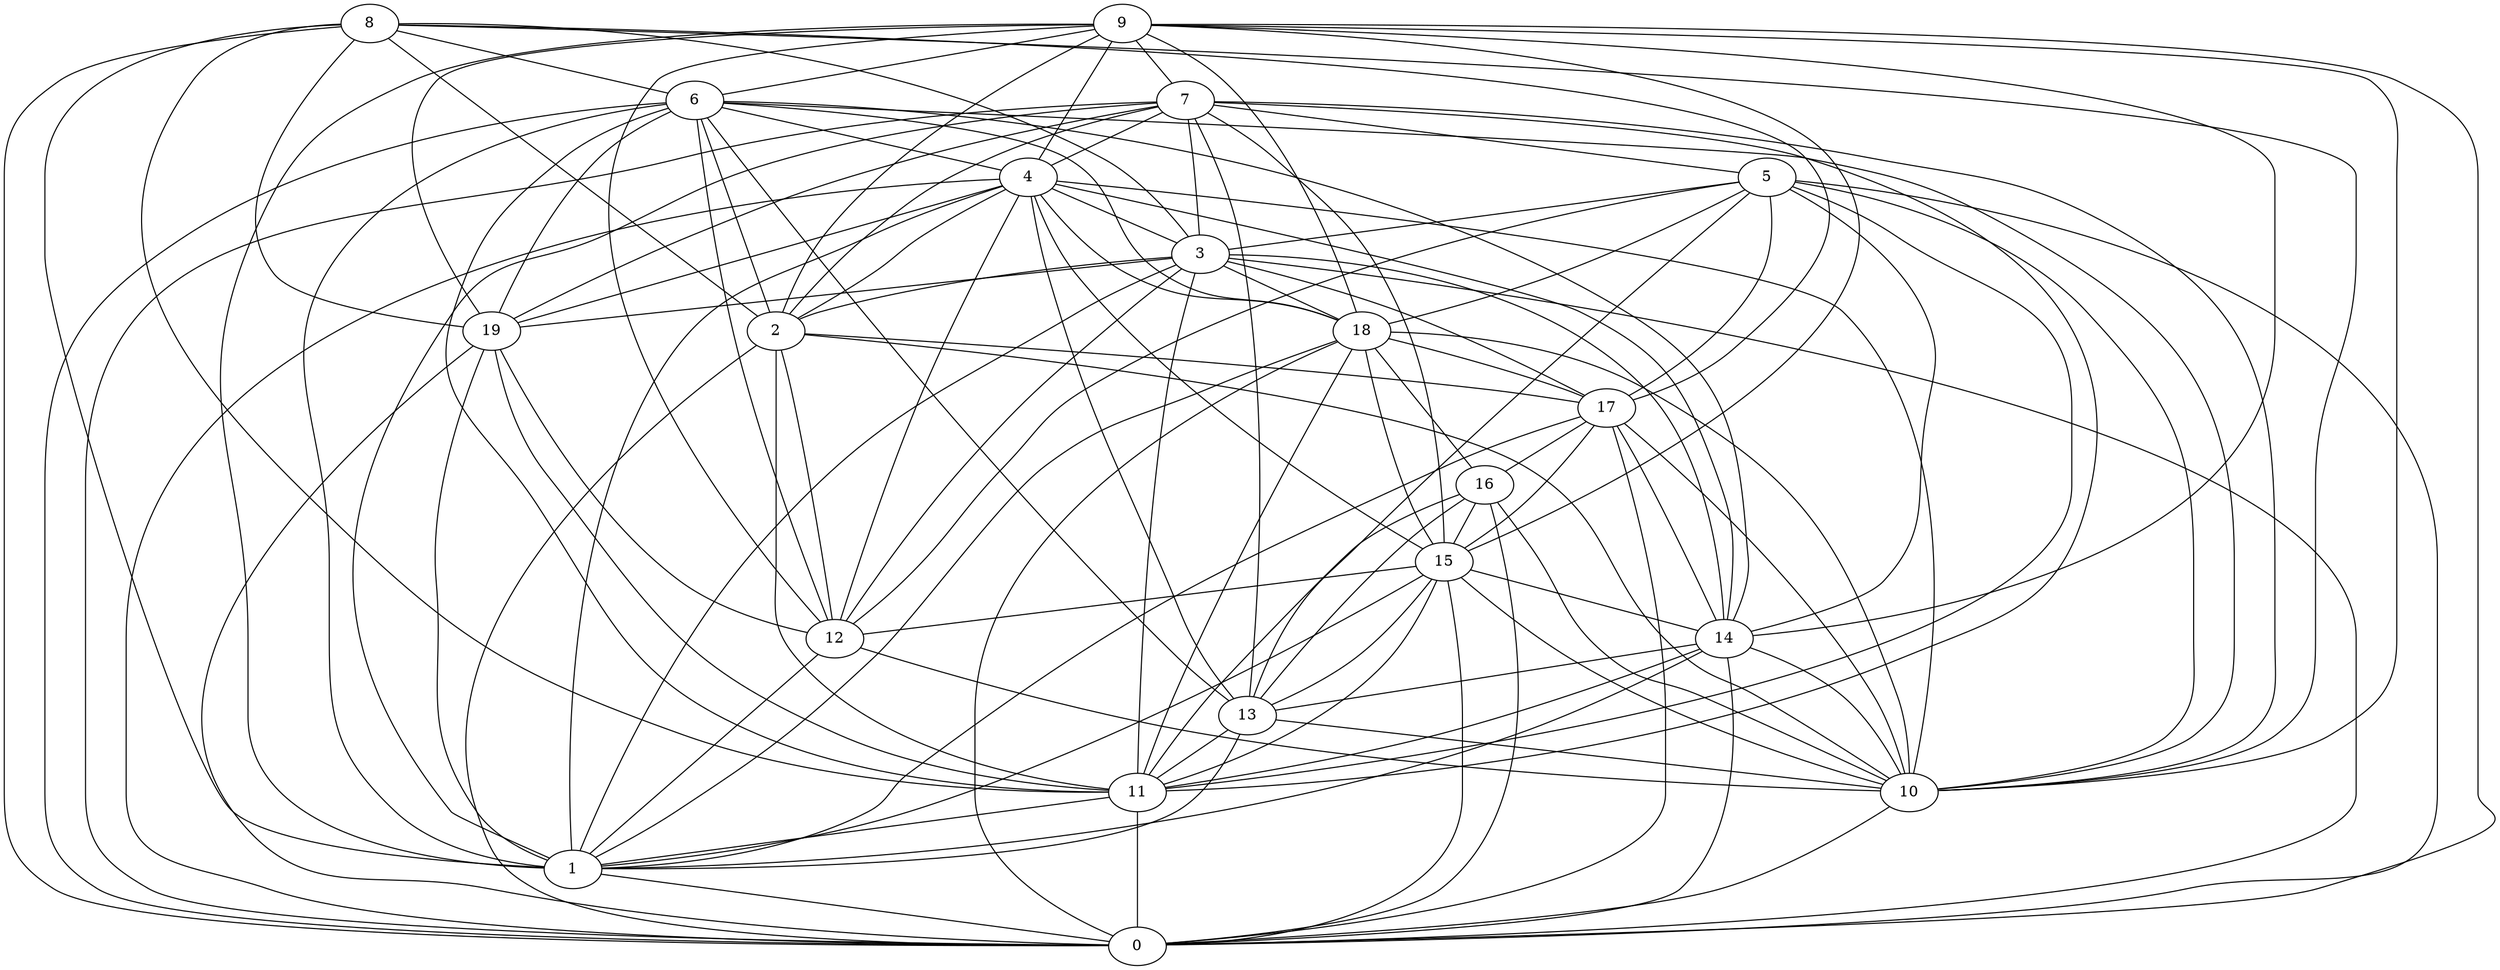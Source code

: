 digraph GG_graph {

subgraph G_graph {
edge [color = black]
"15" -> "10" [dir = none]
"15" -> "1" [dir = none]
"15" -> "14" [dir = none]
"13" -> "10" [dir = none]
"13" -> "11" [dir = none]
"13" -> "1" [dir = none]
"14" -> "13" [dir = none]
"14" -> "1" [dir = none]
"5" -> "12" [dir = none]
"5" -> "11" [dir = none]
"5" -> "0" [dir = none]
"5" -> "14" [dir = none]
"5" -> "18" [dir = none]
"8" -> "3" [dir = none]
"8" -> "6" [dir = none]
"8" -> "19" [dir = none]
"8" -> "11" [dir = none]
"18" -> "17" [dir = none]
"18" -> "15" [dir = none]
"18" -> "0" [dir = none]
"18" -> "1" [dir = none]
"2" -> "11" [dir = none]
"2" -> "10" [dir = none]
"2" -> "17" [dir = none]
"2" -> "12" [dir = none]
"4" -> "12" [dir = none]
"4" -> "15" [dir = none]
"4" -> "0" [dir = none]
"10" -> "0" [dir = none]
"12" -> "10" [dir = none]
"9" -> "14" [dir = none]
"9" -> "7" [dir = none]
"9" -> "18" [dir = none]
"9" -> "6" [dir = none]
"9" -> "4" [dir = none]
"9" -> "2" [dir = none]
"9" -> "19" [dir = none]
"7" -> "1" [dir = none]
"7" -> "0" [dir = none]
"7" -> "15" [dir = none]
"7" -> "11" [dir = none]
"7" -> "13" [dir = none]
"17" -> "16" [dir = none]
"17" -> "1" [dir = none]
"17" -> "10" [dir = none]
"17" -> "0" [dir = none]
"19" -> "1" [dir = none]
"19" -> "12" [dir = none]
"19" -> "11" [dir = none]
"6" -> "10" [dir = none]
"6" -> "11" [dir = none]
"16" -> "15" [dir = none]
"16" -> "10" [dir = none]
"3" -> "0" [dir = none]
"3" -> "12" [dir = none]
"3" -> "14" [dir = none]
"3" -> "1" [dir = none]
"11" -> "0" [dir = none]
"9" -> "10" [dir = none]
"6" -> "13" [dir = none]
"7" -> "3" [dir = none]
"12" -> "1" [dir = none]
"15" -> "13" [dir = none]
"18" -> "11" [dir = none]
"14" -> "10" [dir = none]
"3" -> "18" [dir = none]
"7" -> "10" [dir = none]
"11" -> "1" [dir = none]
"19" -> "0" [dir = none]
"4" -> "2" [dir = none]
"6" -> "14" [dir = none]
"8" -> "2" [dir = none]
"5" -> "3" [dir = none]
"9" -> "1" [dir = none]
"6" -> "19" [dir = none]
"15" -> "11" [dir = none]
"17" -> "14" [dir = none]
"3" -> "11" [dir = none]
"9" -> "0" [dir = none]
"3" -> "2" [dir = none]
"6" -> "18" [dir = none]
"4" -> "10" [dir = none]
"7" -> "4" [dir = none]
"18" -> "16" [dir = none]
"5" -> "13" [dir = none]
"9" -> "12" [dir = none]
"8" -> "0" [dir = none]
"7" -> "2" [dir = none]
"8" -> "10" [dir = none]
"4" -> "19" [dir = none]
"14" -> "0" [dir = none]
"3" -> "19" [dir = none]
"9" -> "15" [dir = none]
"3" -> "17" [dir = none]
"7" -> "19" [dir = none]
"6" -> "0" [dir = none]
"6" -> "12" [dir = none]
"8" -> "1" [dir = none]
"15" -> "0" [dir = none]
"6" -> "4" [dir = none]
"2" -> "0" [dir = none]
"5" -> "17" [dir = none]
"4" -> "14" [dir = none]
"8" -> "17" [dir = none]
"4" -> "18" [dir = none]
"6" -> "2" [dir = none]
"4" -> "3" [dir = none]
"14" -> "11" [dir = none]
"16" -> "0" [dir = none]
"16" -> "13" [dir = none]
"4" -> "1" [dir = none]
"16" -> "11" [dir = none]
"4" -> "13" [dir = none]
"5" -> "10" [dir = none]
"1" -> "0" [dir = none]
"15" -> "12" [dir = none]
"17" -> "15" [dir = none]
"7" -> "5" [dir = none]
"6" -> "1" [dir = none]
"18" -> "10" [dir = none]
}

}
